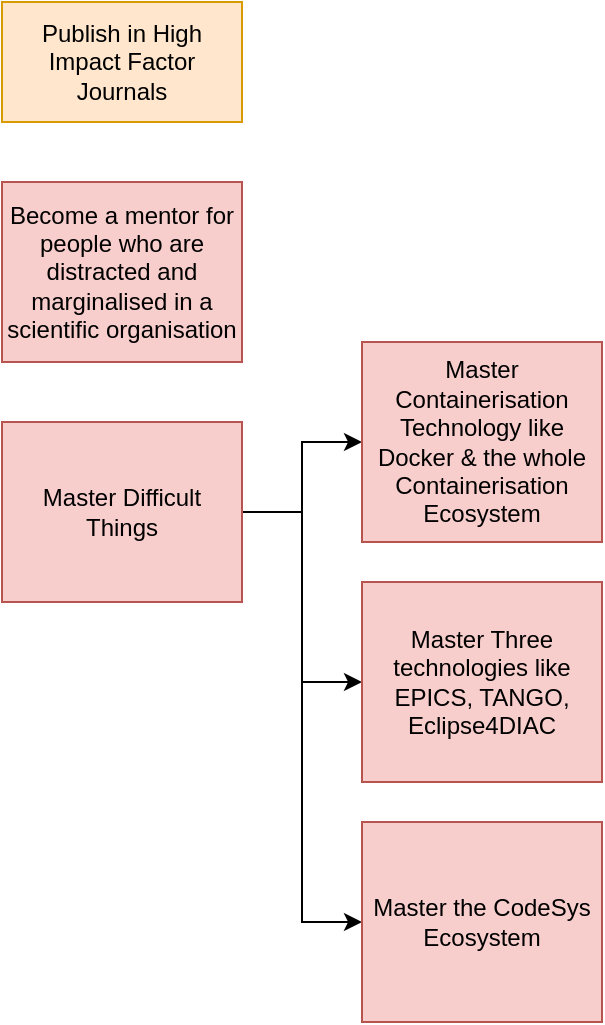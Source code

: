 <mxfile version="14.8.0" type="github"><diagram id="4n3xCrY2BNi8G7EtyDSH" name="Page-1"><mxGraphModel dx="1656" dy="880" grid="1" gridSize="10" guides="1" tooltips="1" connect="1" arrows="1" fold="1" page="1" pageScale="1" pageWidth="1169" pageHeight="827" math="0" shadow="0"><root><mxCell id="0"/><mxCell id="1" parent="0"/><mxCell id="_LkqEphzG5qRCrhyi3wS-1" value="Publish in High Impact Factor Journals" style="rounded=0;whiteSpace=wrap;html=1;fillColor=#ffe6cc;strokeColor=#d79b00;" parent="1" vertex="1"><mxGeometry x="820" y="40" width="120" height="60" as="geometry"/></mxCell><mxCell id="_LkqEphzG5qRCrhyi3wS-2" value="Become a mentor for people who are distracted and marginalised in a scientific organisation" style="rounded=0;whiteSpace=wrap;html=1;fillColor=#f8cecc;strokeColor=#b85450;" parent="1" vertex="1"><mxGeometry x="820" y="130" width="120" height="90" as="geometry"/></mxCell><mxCell id="KXaT9RLpUhKj77lFDBPq-4" style="edgeStyle=orthogonalEdgeStyle;rounded=0;orthogonalLoop=1;jettySize=auto;html=1;exitX=1;exitY=0.5;exitDx=0;exitDy=0;entryX=0;entryY=0.5;entryDx=0;entryDy=0;" edge="1" parent="1" source="_LkqEphzG5qRCrhyi3wS-3" target="_LkqEphzG5qRCrhyi3wS-4"><mxGeometry relative="1" as="geometry"/></mxCell><mxCell id="KXaT9RLpUhKj77lFDBPq-5" style="edgeStyle=orthogonalEdgeStyle;rounded=0;orthogonalLoop=1;jettySize=auto;html=1;exitX=1;exitY=0.5;exitDx=0;exitDy=0;entryX=0;entryY=0.5;entryDx=0;entryDy=0;" edge="1" parent="1" source="_LkqEphzG5qRCrhyi3wS-3" target="KXaT9RLpUhKj77lFDBPq-1"><mxGeometry relative="1" as="geometry"/></mxCell><mxCell id="KXaT9RLpUhKj77lFDBPq-6" style="edgeStyle=orthogonalEdgeStyle;rounded=0;orthogonalLoop=1;jettySize=auto;html=1;exitX=1;exitY=0.5;exitDx=0;exitDy=0;entryX=0;entryY=0.5;entryDx=0;entryDy=0;" edge="1" parent="1" source="_LkqEphzG5qRCrhyi3wS-3" target="KXaT9RLpUhKj77lFDBPq-2"><mxGeometry relative="1" as="geometry"/></mxCell><mxCell id="_LkqEphzG5qRCrhyi3wS-3" value="Master Difficult Things" style="rounded=0;whiteSpace=wrap;html=1;fillColor=#f8cecc;strokeColor=#b85450;" parent="1" vertex="1"><mxGeometry x="820" y="250" width="120" height="90" as="geometry"/></mxCell><mxCell id="_LkqEphzG5qRCrhyi3wS-4" value="Master Containerisation Technology like Docker &amp;amp; the whole Containerisation Ecosystem" style="rounded=0;whiteSpace=wrap;html=1;fillColor=#f8cecc;strokeColor=#b85450;" parent="1" vertex="1"><mxGeometry x="1000" y="210" width="120" height="100" as="geometry"/></mxCell><mxCell id="KXaT9RLpUhKj77lFDBPq-1" value="Master Three technologies like EPICS, TANGO, Eclipse4DIAC" style="rounded=0;whiteSpace=wrap;html=1;fillColor=#f8cecc;strokeColor=#b85450;" vertex="1" parent="1"><mxGeometry x="1000" y="330" width="120" height="100" as="geometry"/></mxCell><mxCell id="KXaT9RLpUhKj77lFDBPq-2" value="Master the CodeSys Ecosystem" style="rounded=0;whiteSpace=wrap;html=1;fillColor=#f8cecc;strokeColor=#b85450;" vertex="1" parent="1"><mxGeometry x="1000" y="450" width="120" height="100" as="geometry"/></mxCell></root></mxGraphModel></diagram></mxfile>